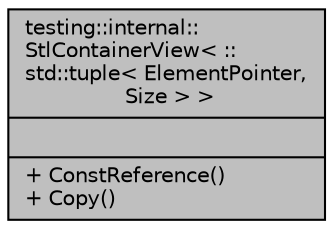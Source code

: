 digraph "testing::internal::StlContainerView&lt; ::std::tuple&lt; ElementPointer, Size &gt; &gt;"
{
 // LATEX_PDF_SIZE
  bgcolor="transparent";
  edge [fontname="Helvetica",fontsize="10",labelfontname="Helvetica",labelfontsize="10"];
  node [fontname="Helvetica",fontsize="10",shape=record];
  Node1 [label="{testing::internal::\lStlContainerView\< ::\lstd::tuple\< ElementPointer,\l Size \> \>\n||+ ConstReference()\l+ Copy()\l}",height=0.2,width=0.4,color="black", fillcolor="grey75", style="filled", fontcolor="black",tooltip=" "];
}
